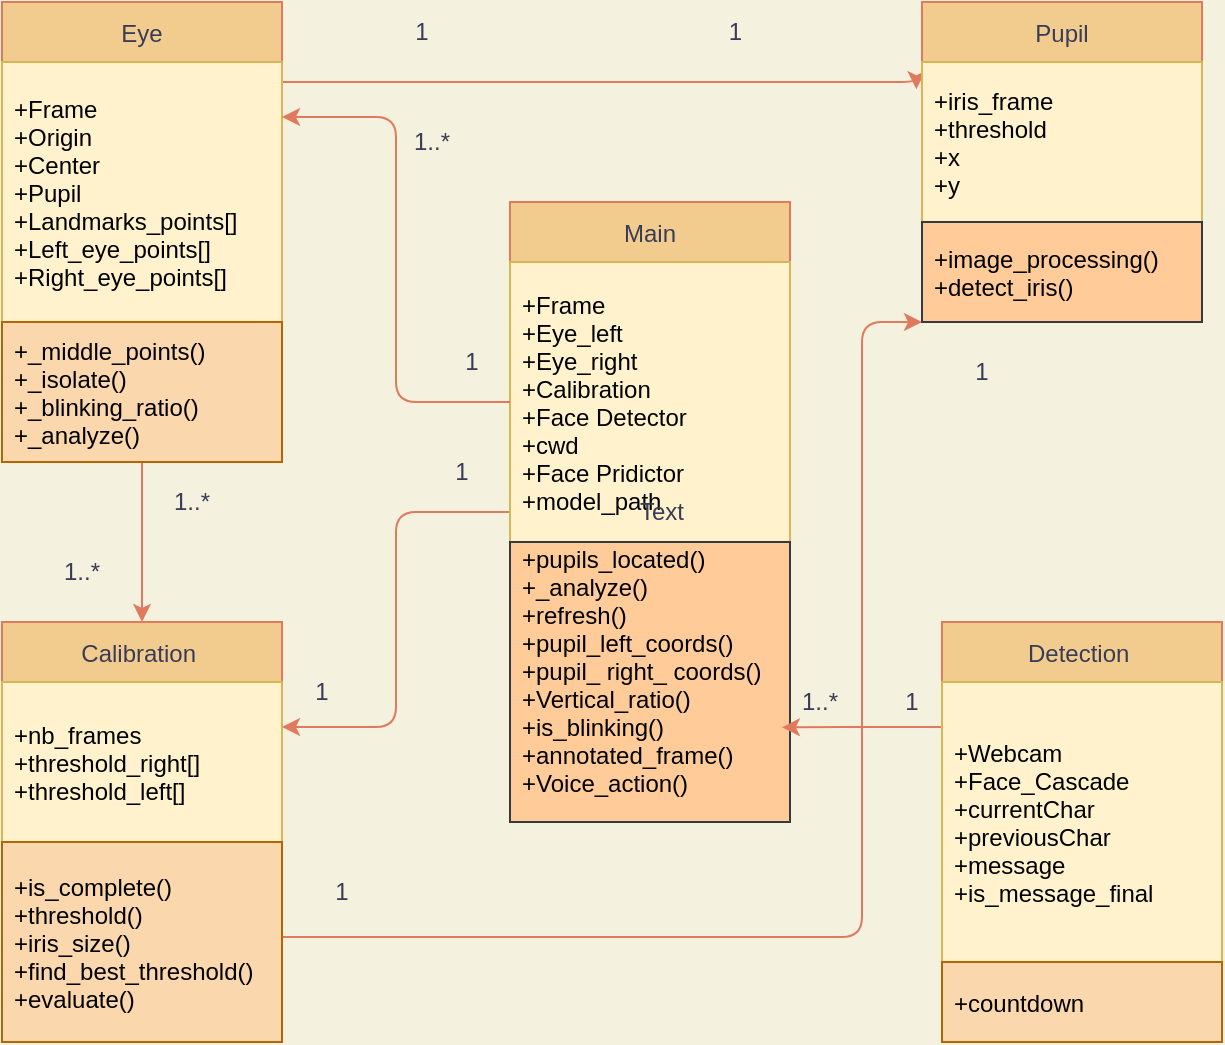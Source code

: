 <mxfile version="20.0.3" type="github">
  <diagram id="C5RBs43oDa-KdzZeNtuy" name="Page-1">
    <mxGraphModel dx="1275" dy="570" grid="1" gridSize="10" guides="1" tooltips="1" connect="1" arrows="1" fold="1" page="1" pageScale="1" pageWidth="827" pageHeight="1169" background="#F4F1DE" math="0" shadow="0">
      <root>
        <mxCell id="WIyWlLk6GJQsqaUBKTNV-0" />
        <mxCell id="WIyWlLk6GJQsqaUBKTNV-1" parent="WIyWlLk6GJQsqaUBKTNV-0" />
        <mxCell id="wD0ftkQDU1PrecrL6eob-24" style="edgeStyle=orthogonalEdgeStyle;curved=0;rounded=1;sketch=0;orthogonalLoop=1;jettySize=auto;html=1;fontColor=#393C56;strokeColor=#E07A5F;fillColor=#F2CC8F;entryX=-0.02;entryY=0.17;entryDx=0;entryDy=0;entryPerimeter=0;" edge="1" parent="WIyWlLk6GJQsqaUBKTNV-1" target="wD0ftkQDU1PrecrL6eob-11">
          <mxGeometry relative="1" as="geometry">
            <mxPoint x="540" y="120" as="targetPoint" />
            <mxPoint x="230" y="140" as="sourcePoint" />
            <Array as="points">
              <mxPoint x="547" y="140" />
            </Array>
          </mxGeometry>
        </mxCell>
        <mxCell id="wD0ftkQDU1PrecrL6eob-26" style="edgeStyle=orthogonalEdgeStyle;curved=0;rounded=1;sketch=0;orthogonalLoop=1;jettySize=auto;html=1;exitX=0.5;exitY=1;exitDx=0;exitDy=0;entryX=0.5;entryY=0;entryDx=0;entryDy=0;fontColor=#393C56;strokeColor=#E07A5F;fillColor=#F2CC8F;" edge="1" parent="WIyWlLk6GJQsqaUBKTNV-1" source="wD0ftkQDU1PrecrL6eob-1" target="wD0ftkQDU1PrecrL6eob-5">
          <mxGeometry relative="1" as="geometry" />
        </mxCell>
        <mxCell id="wD0ftkQDU1PrecrL6eob-1" value="Eye" style="swimlane;fontStyle=0;childLayout=stackLayout;horizontal=1;startSize=30;horizontalStack=0;resizeParent=1;resizeParentMax=0;resizeLast=0;collapsible=1;marginBottom=0;fillColor=#F2CC8F;strokeColor=#E07A5F;fontColor=#393C56;" vertex="1" parent="WIyWlLk6GJQsqaUBKTNV-1">
          <mxGeometry x="90" y="100" width="140" height="230" as="geometry" />
        </mxCell>
        <mxCell id="wD0ftkQDU1PrecrL6eob-2" value="+Frame&#xa;+Origin&#xa;+Center&#xa;+Pupil&#xa;+Landmarks_points[]&#xa;+Left_eye_points[]&#xa;+Right_eye_points[]" style="text;strokeColor=#d6b656;fillColor=#fff2cc;align=left;verticalAlign=middle;spacingLeft=4;spacingRight=4;overflow=hidden;points=[[0,0.5],[1,0.5]];portConstraint=eastwest;rotatable=0;" vertex="1" parent="wD0ftkQDU1PrecrL6eob-1">
          <mxGeometry y="30" width="140" height="130" as="geometry" />
        </mxCell>
        <mxCell id="wD0ftkQDU1PrecrL6eob-4" value="+_middle_points()&#xa;+_isolate()&#xa;+_blinking_ratio()&#xa;+_analyze()" style="text;strokeColor=#b46504;fillColor=#fad7ac;align=left;verticalAlign=middle;spacingLeft=4;spacingRight=4;overflow=hidden;points=[[0,0.5],[1,0.5]];portConstraint=eastwest;rotatable=0;" vertex="1" parent="wD0ftkQDU1PrecrL6eob-1">
          <mxGeometry y="160" width="140" height="70" as="geometry" />
        </mxCell>
        <mxCell id="wD0ftkQDU1PrecrL6eob-28" style="edgeStyle=orthogonalEdgeStyle;curved=0;rounded=1;sketch=0;orthogonalLoop=1;jettySize=auto;html=1;exitX=1;exitY=0.75;exitDx=0;exitDy=0;fontColor=#393C56;strokeColor=#E07A5F;fillColor=#F2CC8F;entryX=0;entryY=1;entryDx=0;entryDy=0;" edge="1" parent="WIyWlLk6GJQsqaUBKTNV-1" source="wD0ftkQDU1PrecrL6eob-5" target="wD0ftkQDU1PrecrL6eob-9">
          <mxGeometry relative="1" as="geometry">
            <mxPoint x="540" y="568" as="targetPoint" />
            <Array as="points">
              <mxPoint x="520" y="568" />
              <mxPoint x="520" y="260" />
            </Array>
          </mxGeometry>
        </mxCell>
        <mxCell id="wD0ftkQDU1PrecrL6eob-5" value="Calibration " style="swimlane;fontStyle=0;childLayout=stackLayout;horizontal=1;startSize=30;horizontalStack=0;resizeParent=1;resizeParentMax=0;resizeLast=0;collapsible=1;marginBottom=0;fillColor=#F2CC8F;strokeColor=#E07A5F;fontColor=#393C56;" vertex="1" parent="WIyWlLk6GJQsqaUBKTNV-1">
          <mxGeometry x="90" y="410" width="140" height="210" as="geometry" />
        </mxCell>
        <mxCell id="wD0ftkQDU1PrecrL6eob-7" value="+nb_frames&#xa;+threshold_right[]&#xa;+threshold_left[]" style="text;strokeColor=#d6b656;fillColor=#fff2cc;align=left;verticalAlign=middle;spacingLeft=4;spacingRight=4;overflow=hidden;points=[[0,0.5],[1,0.5]];portConstraint=eastwest;rotatable=0;" vertex="1" parent="wD0ftkQDU1PrecrL6eob-5">
          <mxGeometry y="30" width="140" height="80" as="geometry" />
        </mxCell>
        <mxCell id="wD0ftkQDU1PrecrL6eob-8" value="+is_complete()&#xa;+threshold()&#xa;+iris_size()&#xa;+find_best_threshold()&#xa;+evaluate()" style="text;strokeColor=#b46504;fillColor=#fad7ac;align=left;verticalAlign=middle;spacingLeft=4;spacingRight=4;overflow=hidden;points=[[0,0.5],[1,0.5]];portConstraint=eastwest;rotatable=0;" vertex="1" parent="wD0ftkQDU1PrecrL6eob-5">
          <mxGeometry y="110" width="140" height="100" as="geometry" />
        </mxCell>
        <mxCell id="wD0ftkQDU1PrecrL6eob-9" value="Pupil" style="swimlane;fontStyle=0;childLayout=stackLayout;horizontal=1;startSize=30;horizontalStack=0;resizeParent=1;resizeParentMax=0;resizeLast=0;collapsible=1;marginBottom=0;fillColor=#F2CC8F;strokeColor=#E07A5F;fontColor=#393C56;" vertex="1" parent="WIyWlLk6GJQsqaUBKTNV-1">
          <mxGeometry x="550" y="100" width="140" height="160" as="geometry" />
        </mxCell>
        <mxCell id="wD0ftkQDU1PrecrL6eob-11" value="+iris_frame&#xa;+threshold&#xa;+x&#xa;+y" style="text;strokeColor=#d6b656;fillColor=#fff2cc;align=left;verticalAlign=middle;spacingLeft=4;spacingRight=4;overflow=hidden;points=[[0,0.5],[1,0.5]];portConstraint=eastwest;rotatable=0;" vertex="1" parent="wD0ftkQDU1PrecrL6eob-9">
          <mxGeometry y="30" width="140" height="80" as="geometry" />
        </mxCell>
        <mxCell id="wD0ftkQDU1PrecrL6eob-12" value="+image_processing()&#xa;+detect_iris()" style="text;strokeColor=#36393d;fillColor=#ffcc99;align=left;verticalAlign=middle;spacingLeft=4;spacingRight=4;overflow=hidden;points=[[0,0.5],[1,0.5]];portConstraint=eastwest;rotatable=0;" vertex="1" parent="wD0ftkQDU1PrecrL6eob-9">
          <mxGeometry y="110" width="140" height="50" as="geometry" />
        </mxCell>
        <mxCell id="wD0ftkQDU1PrecrL6eob-23" style="edgeStyle=orthogonalEdgeStyle;curved=0;rounded=1;sketch=0;orthogonalLoop=1;jettySize=auto;html=1;exitX=0;exitY=0.5;exitDx=0;exitDy=0;entryX=1;entryY=0.25;entryDx=0;entryDy=0;fontColor=#393C56;strokeColor=#E07A5F;fillColor=#F2CC8F;" edge="1" parent="WIyWlLk6GJQsqaUBKTNV-1" source="wD0ftkQDU1PrecrL6eob-13" target="wD0ftkQDU1PrecrL6eob-5">
          <mxGeometry relative="1" as="geometry" />
        </mxCell>
        <mxCell id="wD0ftkQDU1PrecrL6eob-13" value="Main" style="swimlane;fontStyle=0;childLayout=stackLayout;horizontal=1;startSize=30;horizontalStack=0;resizeParent=1;resizeParentMax=0;resizeLast=0;collapsible=1;marginBottom=0;fillColor=#F2CC8F;strokeColor=#E07A5F;fontColor=#393C56;" vertex="1" parent="WIyWlLk6GJQsqaUBKTNV-1">
          <mxGeometry x="344" y="200" width="140" height="310" as="geometry" />
        </mxCell>
        <mxCell id="wD0ftkQDU1PrecrL6eob-14" value="+Frame&#xa;+Eye_left&#xa;+Eye_right&#xa;+Calibration&#xa;+Face Detector&#xa;+cwd&#xa;+Face Pridictor&#xa;+model_path" style="text;strokeColor=#d6b656;fillColor=#fff2cc;align=left;verticalAlign=middle;spacingLeft=4;spacingRight=4;overflow=hidden;points=[[0,0.5],[1,0.5]];portConstraint=eastwest;rotatable=0;" vertex="1" parent="wD0ftkQDU1PrecrL6eob-13">
          <mxGeometry y="30" width="140" height="140" as="geometry" />
        </mxCell>
        <mxCell id="wD0ftkQDU1PrecrL6eob-16" value="+pupils_located()&#xa;+_analyze()&#xa;+refresh()&#xa;+pupil_left_coords()&#xa;+pupil_ right_ coords()&#xa;+Vertical_ratio()&#xa;+is_blinking()&#xa;+annotated_frame()&#xa;+Voice_action()&#xa;" style="text;strokeColor=#36393d;fillColor=#ffcc99;align=left;verticalAlign=middle;spacingLeft=4;spacingRight=4;overflow=hidden;points=[[0,0.5],[1,0.5]];portConstraint=eastwest;rotatable=0;" vertex="1" parent="wD0ftkQDU1PrecrL6eob-13">
          <mxGeometry y="170" width="140" height="140" as="geometry" />
        </mxCell>
        <mxCell id="wD0ftkQDU1PrecrL6eob-29" style="edgeStyle=orthogonalEdgeStyle;curved=0;rounded=1;sketch=0;orthogonalLoop=1;jettySize=auto;html=1;exitX=0;exitY=0.25;exitDx=0;exitDy=0;entryX=0.971;entryY=0.662;entryDx=0;entryDy=0;entryPerimeter=0;fontColor=#393C56;strokeColor=#E07A5F;fillColor=#F2CC8F;" edge="1" parent="WIyWlLk6GJQsqaUBKTNV-1" source="wD0ftkQDU1PrecrL6eob-17" target="wD0ftkQDU1PrecrL6eob-16">
          <mxGeometry relative="1" as="geometry" />
        </mxCell>
        <mxCell id="wD0ftkQDU1PrecrL6eob-17" value="Detection " style="swimlane;fontStyle=0;childLayout=stackLayout;horizontal=1;startSize=30;horizontalStack=0;resizeParent=1;resizeParentMax=0;resizeLast=0;collapsible=1;marginBottom=0;fillColor=#F2CC8F;strokeColor=#E07A5F;fontColor=#393C56;" vertex="1" parent="WIyWlLk6GJQsqaUBKTNV-1">
          <mxGeometry x="560" y="410" width="140" height="210" as="geometry" />
        </mxCell>
        <mxCell id="wD0ftkQDU1PrecrL6eob-18" value="+Webcam&#xa;+Face_Cascade&#xa;+currentChar&#xa;+previousChar&#xa;+message&#xa;+is_message_final" style="text;strokeColor=#d6b656;fillColor=#fff2cc;align=left;verticalAlign=middle;spacingLeft=4;spacingRight=4;overflow=hidden;points=[[0,0.5],[1,0.5]];portConstraint=eastwest;rotatable=0;" vertex="1" parent="wD0ftkQDU1PrecrL6eob-17">
          <mxGeometry y="30" width="140" height="140" as="geometry" />
        </mxCell>
        <mxCell id="wD0ftkQDU1PrecrL6eob-20" value="+countdown" style="text;strokeColor=#b46504;fillColor=#fad7ac;align=left;verticalAlign=middle;spacingLeft=4;spacingRight=4;overflow=hidden;points=[[0,0.5],[1,0.5]];portConstraint=eastwest;rotatable=0;" vertex="1" parent="wD0ftkQDU1PrecrL6eob-17">
          <mxGeometry y="170" width="140" height="40" as="geometry" />
        </mxCell>
        <mxCell id="wD0ftkQDU1PrecrL6eob-21" style="edgeStyle=orthogonalEdgeStyle;curved=0;rounded=1;sketch=0;orthogonalLoop=1;jettySize=auto;html=1;exitX=0;exitY=0.5;exitDx=0;exitDy=0;entryX=1;entryY=0.25;entryDx=0;entryDy=0;fontColor=#393C56;strokeColor=#E07A5F;fillColor=#F2CC8F;" edge="1" parent="WIyWlLk6GJQsqaUBKTNV-1" source="wD0ftkQDU1PrecrL6eob-14" target="wD0ftkQDU1PrecrL6eob-1">
          <mxGeometry relative="1" as="geometry" />
        </mxCell>
        <mxCell id="wD0ftkQDU1PrecrL6eob-30" value="1&amp;nbsp; &amp;nbsp; &amp;nbsp; &amp;nbsp; &amp;nbsp; &amp;nbsp; &amp;nbsp; &amp;nbsp; &amp;nbsp; &amp;nbsp; &amp;nbsp; &amp;nbsp; &amp;nbsp; &amp;nbsp; &amp;nbsp; &amp;nbsp; &amp;nbsp; &amp;nbsp; &amp;nbsp; &amp;nbsp; &amp;nbsp; &amp;nbsp; &amp;nbsp;1&amp;nbsp;" style="text;html=1;strokeColor=none;fillColor=none;align=center;verticalAlign=middle;whiteSpace=wrap;rounded=0;sketch=0;fontColor=#393C56;" vertex="1" parent="WIyWlLk6GJQsqaUBKTNV-1">
          <mxGeometry x="230" y="110" width="300" height="10" as="geometry" />
        </mxCell>
        <mxCell id="wD0ftkQDU1PrecrL6eob-35" value="1" style="text;html=1;strokeColor=none;fillColor=none;align=center;verticalAlign=middle;whiteSpace=wrap;rounded=0;sketch=0;fontColor=#393C56;" vertex="1" parent="WIyWlLk6GJQsqaUBKTNV-1">
          <mxGeometry x="230" y="530" width="60" height="30" as="geometry" />
        </mxCell>
        <mxCell id="wD0ftkQDU1PrecrL6eob-37" value="1" style="text;html=1;strokeColor=none;fillColor=none;align=center;verticalAlign=middle;whiteSpace=wrap;rounded=0;sketch=0;fontColor=#393C56;" vertex="1" parent="WIyWlLk6GJQsqaUBKTNV-1">
          <mxGeometry x="550" y="270" width="60" height="30" as="geometry" />
        </mxCell>
        <mxCell id="wD0ftkQDU1PrecrL6eob-38" value="1" style="text;html=1;strokeColor=none;fillColor=none;align=center;verticalAlign=middle;whiteSpace=wrap;rounded=0;sketch=0;fontColor=#393C56;" vertex="1" parent="WIyWlLk6GJQsqaUBKTNV-1">
          <mxGeometry x="540" y="440" width="10" height="20" as="geometry" />
        </mxCell>
        <mxCell id="wD0ftkQDU1PrecrL6eob-42" value="1..*" style="text;html=1;strokeColor=none;fillColor=none;align=center;verticalAlign=middle;whiteSpace=wrap;rounded=0;sketch=0;fontColor=#393C56;" vertex="1" parent="WIyWlLk6GJQsqaUBKTNV-1">
          <mxGeometry x="484" y="440" width="30" height="20" as="geometry" />
        </mxCell>
        <mxCell id="wD0ftkQDU1PrecrL6eob-43" value="1" style="text;html=1;strokeColor=none;fillColor=none;align=center;verticalAlign=middle;whiteSpace=wrap;rounded=0;sketch=0;fontColor=#393C56;" vertex="1" parent="WIyWlLk6GJQsqaUBKTNV-1">
          <mxGeometry x="320" y="270" width="10" height="20" as="geometry" />
        </mxCell>
        <mxCell id="wD0ftkQDU1PrecrL6eob-44" value="1..*" style="text;html=1;strokeColor=none;fillColor=none;align=center;verticalAlign=middle;whiteSpace=wrap;rounded=0;sketch=0;fontColor=#393C56;" vertex="1" parent="WIyWlLk6GJQsqaUBKTNV-1">
          <mxGeometry x="290" y="160" width="30" height="20" as="geometry" />
        </mxCell>
        <mxCell id="wD0ftkQDU1PrecrL6eob-45" value="1" style="text;html=1;strokeColor=none;fillColor=none;align=center;verticalAlign=middle;whiteSpace=wrap;rounded=0;sketch=0;fontColor=#393C56;" vertex="1" parent="WIyWlLk6GJQsqaUBKTNV-1">
          <mxGeometry x="310" y="320" width="20" height="30" as="geometry" />
        </mxCell>
        <mxCell id="wD0ftkQDU1PrecrL6eob-48" value="1" style="text;html=1;strokeColor=none;fillColor=none;align=center;verticalAlign=middle;whiteSpace=wrap;rounded=0;sketch=0;fontColor=#393C56;" vertex="1" parent="WIyWlLk6GJQsqaUBKTNV-1">
          <mxGeometry x="240" y="430" width="20" height="30" as="geometry" />
        </mxCell>
        <mxCell id="wD0ftkQDU1PrecrL6eob-49" value="Text" style="text;html=1;strokeColor=none;fillColor=none;align=center;verticalAlign=middle;whiteSpace=wrap;rounded=0;sketch=0;fontColor=#393C56;" vertex="1" parent="WIyWlLk6GJQsqaUBKTNV-1">
          <mxGeometry x="390" y="340" width="60" height="30" as="geometry" />
        </mxCell>
        <mxCell id="wD0ftkQDU1PrecrL6eob-50" value="1..*" style="text;html=1;strokeColor=none;fillColor=none;align=center;verticalAlign=middle;whiteSpace=wrap;rounded=0;sketch=0;fontColor=#393C56;" vertex="1" parent="WIyWlLk6GJQsqaUBKTNV-1">
          <mxGeometry x="100" y="370" width="60" height="30" as="geometry" />
        </mxCell>
        <mxCell id="wD0ftkQDU1PrecrL6eob-51" value="1..*" style="text;html=1;strokeColor=none;fillColor=none;align=center;verticalAlign=middle;whiteSpace=wrap;rounded=0;sketch=0;fontColor=#393C56;" vertex="1" parent="WIyWlLk6GJQsqaUBKTNV-1">
          <mxGeometry x="170" y="340" width="30" height="20" as="geometry" />
        </mxCell>
      </root>
    </mxGraphModel>
  </diagram>
</mxfile>
